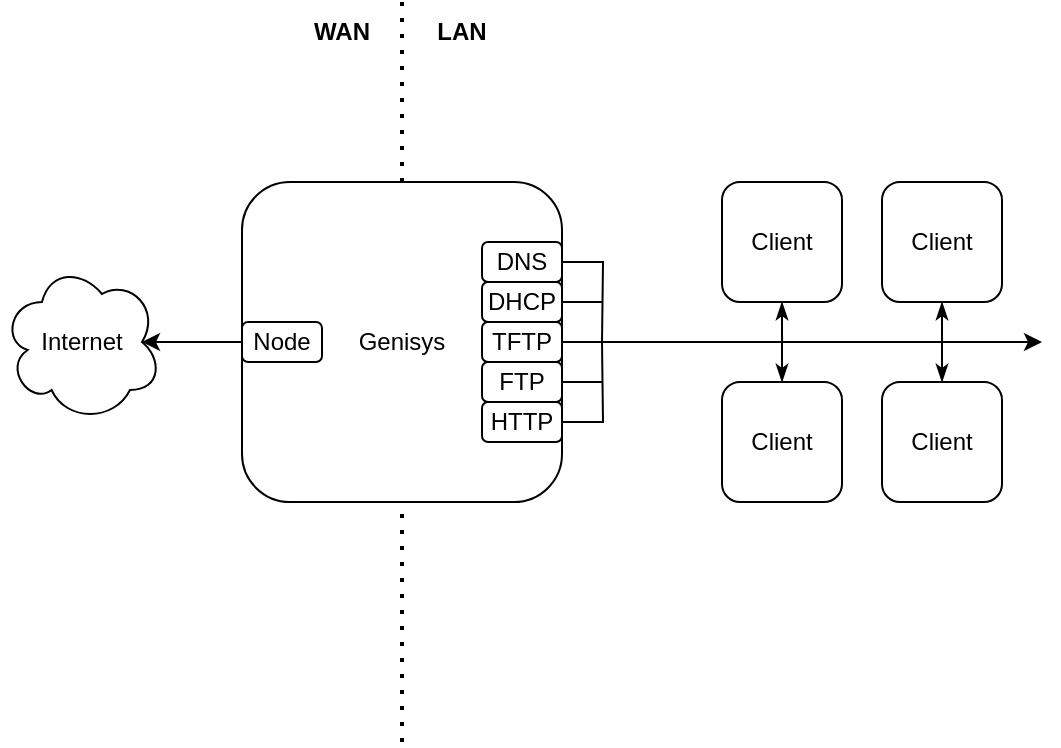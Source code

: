 <mxfile version="24.1.0" type="device">
  <diagram name="Page-1" id="P5ru1mMtYdJB5jnMOUpc">
    <mxGraphModel dx="1195" dy="712" grid="1" gridSize="10" guides="1" tooltips="1" connect="1" arrows="1" fold="1" page="1" pageScale="1" pageWidth="850" pageHeight="1100" math="0" shadow="0">
      <root>
        <mxCell id="0" />
        <mxCell id="1" parent="0" />
        <mxCell id="O8J6rTCEgCw2f7o86iao-1" value="" style="endArrow=none;dashed=1;html=1;dashPattern=1 3;strokeWidth=2;rounded=0;" edge="1" parent="1">
          <mxGeometry width="50" height="50" relative="1" as="geometry">
            <mxPoint x="200" y="380" as="sourcePoint" />
            <mxPoint x="200" y="10" as="targetPoint" />
          </mxGeometry>
        </mxCell>
        <mxCell id="O8J6rTCEgCw2f7o86iao-3" value="LAN" style="text;html=1;align=center;verticalAlign=middle;whiteSpace=wrap;rounded=0;fontStyle=1;fontFamily=Helvetica;" vertex="1" parent="1">
          <mxGeometry x="200" y="10" width="60" height="30" as="geometry" />
        </mxCell>
        <mxCell id="O8J6rTCEgCw2f7o86iao-4" value="WAN" style="text;html=1;align=center;verticalAlign=middle;whiteSpace=wrap;rounded=0;fontStyle=1;fontFamily=Helvetica;" vertex="1" parent="1">
          <mxGeometry x="140" y="10" width="60" height="30" as="geometry" />
        </mxCell>
        <mxCell id="O8J6rTCEgCw2f7o86iao-5" value="Genisys" style="rounded=1;whiteSpace=wrap;html=1;" vertex="1" parent="1">
          <mxGeometry x="120" y="100" width="160" height="160" as="geometry" />
        </mxCell>
        <mxCell id="O8J6rTCEgCw2f7o86iao-6" value="Internet" style="ellipse;shape=cloud;whiteSpace=wrap;html=1;" vertex="1" parent="1">
          <mxGeometry y="140" width="80" height="80" as="geometry" />
        </mxCell>
        <mxCell id="O8J6rTCEgCw2f7o86iao-7" style="edgeStyle=orthogonalEdgeStyle;rounded=0;orthogonalLoop=1;jettySize=auto;html=1;exitX=0;exitY=0.5;exitDx=0;exitDy=0;entryX=0.875;entryY=0.5;entryDx=0;entryDy=0;entryPerimeter=0;" edge="1" parent="1" source="O8J6rTCEgCw2f7o86iao-5" target="O8J6rTCEgCw2f7o86iao-6">
          <mxGeometry relative="1" as="geometry" />
        </mxCell>
        <mxCell id="O8J6rTCEgCw2f7o86iao-23" style="edgeStyle=orthogonalEdgeStyle;rounded=0;orthogonalLoop=1;jettySize=auto;html=1;exitX=1;exitY=0.5;exitDx=0;exitDy=0;endArrow=none;endFill=0;" edge="1" parent="1" source="O8J6rTCEgCw2f7o86iao-8">
          <mxGeometry relative="1" as="geometry">
            <mxPoint x="300" y="180" as="targetPoint" />
          </mxGeometry>
        </mxCell>
        <mxCell id="O8J6rTCEgCw2f7o86iao-8" value="DNS" style="rounded=1;whiteSpace=wrap;html=1;" vertex="1" parent="1">
          <mxGeometry x="240" y="130" width="40" height="20" as="geometry" />
        </mxCell>
        <mxCell id="O8J6rTCEgCw2f7o86iao-24" style="edgeStyle=orthogonalEdgeStyle;rounded=0;orthogonalLoop=1;jettySize=auto;html=1;exitX=1;exitY=0.5;exitDx=0;exitDy=0;endArrow=none;endFill=0;" edge="1" parent="1" source="O8J6rTCEgCw2f7o86iao-9">
          <mxGeometry relative="1" as="geometry">
            <mxPoint x="300" y="160" as="targetPoint" />
          </mxGeometry>
        </mxCell>
        <mxCell id="O8J6rTCEgCw2f7o86iao-9" value="DHCP" style="rounded=1;whiteSpace=wrap;html=1;" vertex="1" parent="1">
          <mxGeometry x="240" y="150" width="40" height="20" as="geometry" />
        </mxCell>
        <mxCell id="O8J6rTCEgCw2f7o86iao-18" style="edgeStyle=orthogonalEdgeStyle;rounded=0;orthogonalLoop=1;jettySize=auto;html=1;exitX=1;exitY=0.5;exitDx=0;exitDy=0;" edge="1" parent="1" source="O8J6rTCEgCw2f7o86iao-10">
          <mxGeometry relative="1" as="geometry">
            <mxPoint x="520" y="180" as="targetPoint" />
          </mxGeometry>
        </mxCell>
        <mxCell id="O8J6rTCEgCw2f7o86iao-10" value="TFTP" style="rounded=1;whiteSpace=wrap;html=1;" vertex="1" parent="1">
          <mxGeometry x="240" y="170" width="40" height="20" as="geometry" />
        </mxCell>
        <mxCell id="O8J6rTCEgCw2f7o86iao-27" style="edgeStyle=orthogonalEdgeStyle;rounded=0;orthogonalLoop=1;jettySize=auto;html=1;exitX=1;exitY=0.5;exitDx=0;exitDy=0;endArrow=none;endFill=0;" edge="1" parent="1" source="O8J6rTCEgCw2f7o86iao-11">
          <mxGeometry relative="1" as="geometry">
            <mxPoint x="300" y="200" as="targetPoint" />
          </mxGeometry>
        </mxCell>
        <mxCell id="O8J6rTCEgCw2f7o86iao-11" value="FTP" style="rounded=1;whiteSpace=wrap;html=1;" vertex="1" parent="1">
          <mxGeometry x="240" y="190" width="40" height="20" as="geometry" />
        </mxCell>
        <mxCell id="O8J6rTCEgCw2f7o86iao-26" style="edgeStyle=orthogonalEdgeStyle;rounded=0;orthogonalLoop=1;jettySize=auto;html=1;exitX=1;exitY=0.5;exitDx=0;exitDy=0;endArrow=none;endFill=0;" edge="1" parent="1" source="O8J6rTCEgCw2f7o86iao-12">
          <mxGeometry relative="1" as="geometry">
            <mxPoint x="300" y="180" as="targetPoint" />
          </mxGeometry>
        </mxCell>
        <mxCell id="O8J6rTCEgCw2f7o86iao-12" value="HTTP" style="rounded=1;whiteSpace=wrap;html=1;" vertex="1" parent="1">
          <mxGeometry x="240" y="210" width="40" height="20" as="geometry" />
        </mxCell>
        <mxCell id="O8J6rTCEgCw2f7o86iao-13" value="Node" style="rounded=1;whiteSpace=wrap;html=1;" vertex="1" parent="1">
          <mxGeometry x="120" y="170" width="40" height="20" as="geometry" />
        </mxCell>
        <mxCell id="O8J6rTCEgCw2f7o86iao-19" style="edgeStyle=orthogonalEdgeStyle;rounded=0;orthogonalLoop=1;jettySize=auto;html=1;exitX=0.5;exitY=1;exitDx=0;exitDy=0;startArrow=classicThin;startFill=1;endArrow=none;endFill=0;" edge="1" parent="1" source="O8J6rTCEgCw2f7o86iao-14">
          <mxGeometry relative="1" as="geometry">
            <mxPoint x="390.023" y="180" as="targetPoint" />
          </mxGeometry>
        </mxCell>
        <mxCell id="O8J6rTCEgCw2f7o86iao-14" value="Client" style="rounded=1;whiteSpace=wrap;html=1;" vertex="1" parent="1">
          <mxGeometry x="360" y="100" width="60" height="60" as="geometry" />
        </mxCell>
        <mxCell id="O8J6rTCEgCw2f7o86iao-22" style="edgeStyle=orthogonalEdgeStyle;rounded=0;orthogonalLoop=1;jettySize=auto;html=1;exitX=0.5;exitY=0;exitDx=0;exitDy=0;startArrow=classicThin;startFill=1;endArrow=none;endFill=0;" edge="1" parent="1" source="O8J6rTCEgCw2f7o86iao-15">
          <mxGeometry relative="1" as="geometry">
            <mxPoint x="390.013" y="180" as="targetPoint" />
          </mxGeometry>
        </mxCell>
        <mxCell id="O8J6rTCEgCw2f7o86iao-15" value="Client" style="rounded=1;whiteSpace=wrap;html=1;" vertex="1" parent="1">
          <mxGeometry x="360" y="200" width="60" height="60" as="geometry" />
        </mxCell>
        <mxCell id="O8J6rTCEgCw2f7o86iao-20" style="edgeStyle=orthogonalEdgeStyle;rounded=0;orthogonalLoop=1;jettySize=auto;html=1;exitX=0.5;exitY=1;exitDx=0;exitDy=0;startArrow=classicThin;startFill=1;endArrow=none;endFill=0;" edge="1" parent="1" source="O8J6rTCEgCw2f7o86iao-16">
          <mxGeometry relative="1" as="geometry">
            <mxPoint x="470.013" y="180" as="targetPoint" />
          </mxGeometry>
        </mxCell>
        <mxCell id="O8J6rTCEgCw2f7o86iao-16" value="Client" style="rounded=1;whiteSpace=wrap;html=1;" vertex="1" parent="1">
          <mxGeometry x="440" y="100" width="60" height="60" as="geometry" />
        </mxCell>
        <mxCell id="O8J6rTCEgCw2f7o86iao-21" style="edgeStyle=orthogonalEdgeStyle;rounded=0;orthogonalLoop=1;jettySize=auto;html=1;exitX=0.5;exitY=0;exitDx=0;exitDy=0;startArrow=classicThin;startFill=1;endArrow=none;endFill=0;" edge="1" parent="1" source="O8J6rTCEgCw2f7o86iao-17">
          <mxGeometry relative="1" as="geometry">
            <mxPoint x="470.013" y="180" as="targetPoint" />
          </mxGeometry>
        </mxCell>
        <mxCell id="O8J6rTCEgCw2f7o86iao-17" value="Client" style="rounded=1;whiteSpace=wrap;html=1;" vertex="1" parent="1">
          <mxGeometry x="440" y="200" width="60" height="60" as="geometry" />
        </mxCell>
      </root>
    </mxGraphModel>
  </diagram>
</mxfile>
